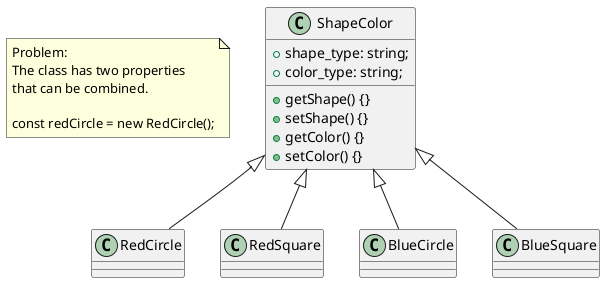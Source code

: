 @startuml
note as n1
Problem:
The class has two properties
that can be combined.

const redCircle = new RedCircle();
end note

class ShapeColor {
    + shape_type: string;
    + color_type: string;
    + getShape() {}
    + setShape() {}
    + getColor() {}
    + setColor() {}
}
class RedCircle extends ShapeColor {}
class RedSquare extends ShapeColor {}
class BlueCircle extends ShapeColor {}
class BlueSquare extends ShapeColor {}
@enduml
